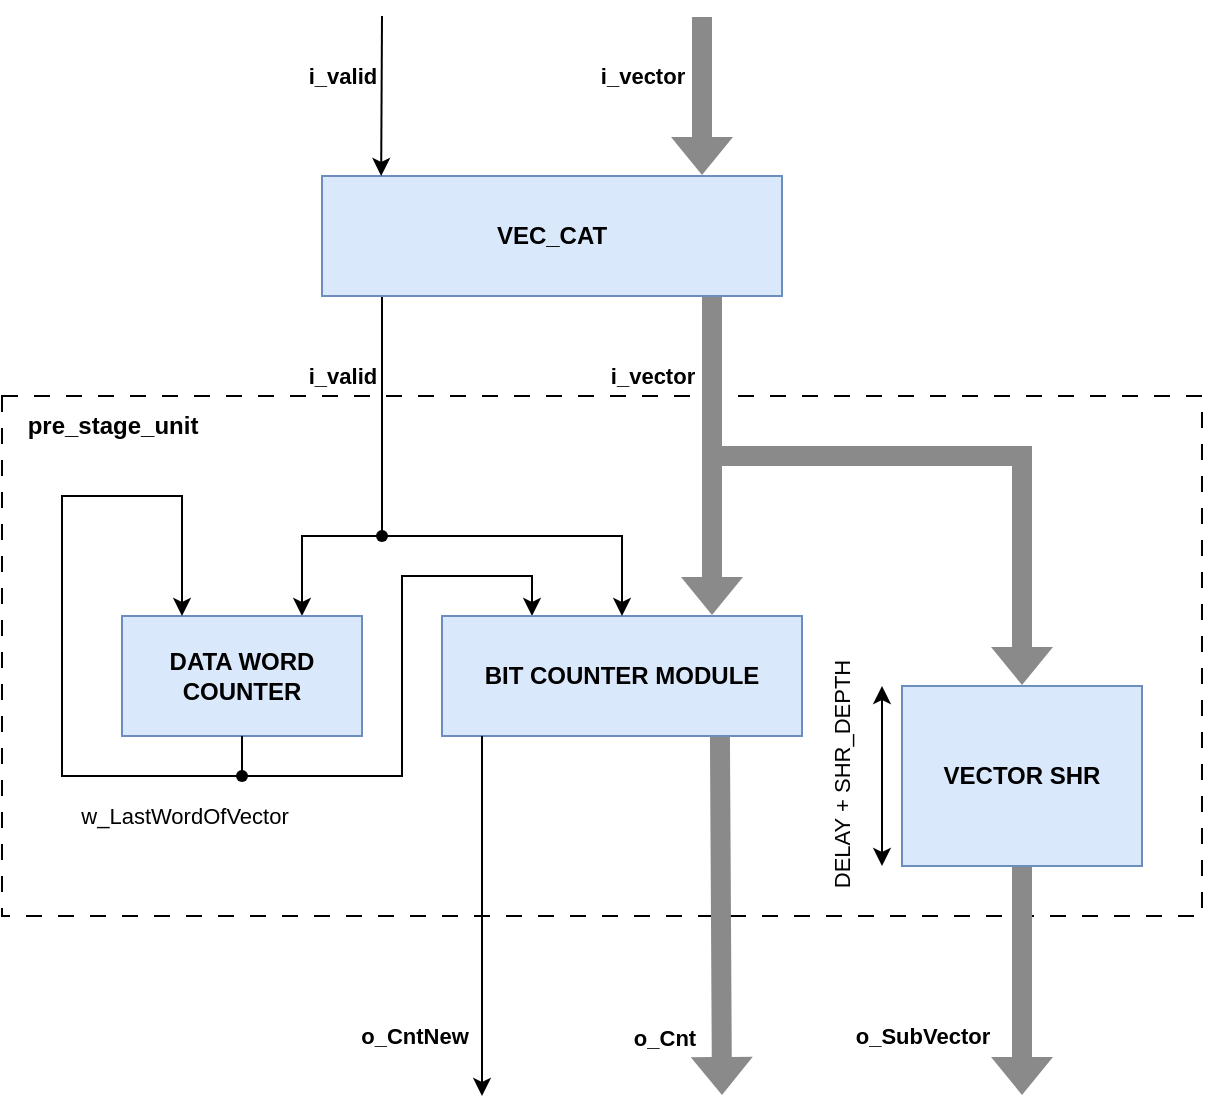 <mxfile version="21.2.8" type="device">
  <diagram id="ys3xKlb_GsDn074I-htH" name="pre_stage_unit">
    <mxGraphModel dx="780" dy="1728" grid="1" gridSize="10" guides="1" tooltips="1" connect="1" arrows="1" fold="1" page="1" pageScale="1" pageWidth="827" pageHeight="1169" math="0" shadow="0">
      <root>
        <mxCell id="0" />
        <mxCell id="1" parent="0" />
        <mxCell id="LoJj16agNr5JCMr-KZ_k-8" value="&lt;b&gt;pre_stage_unit&lt;/b&gt;" style="rounded=0;whiteSpace=wrap;html=1;dashed=1;dashPattern=8 8;" vertex="1" parent="1">
          <mxGeometry x="10" y="130" width="600" height="260" as="geometry" />
        </mxCell>
        <mxCell id="eJ2dMlPmiUjp7UvfucFv-2" value="" style="endArrow=classic;html=1;rounded=0;entryX=0.75;entryY=0;entryDx=0;entryDy=0;edgeStyle=orthogonalEdgeStyle;" parent="1" target="eJ2dMlPmiUjp7UvfucFv-7" edge="1">
          <mxGeometry width="50" height="50" relative="1" as="geometry">
            <mxPoint x="200" y="80" as="sourcePoint" />
            <mxPoint x="200" y="160" as="targetPoint" />
            <Array as="points">
              <mxPoint x="200" y="200" />
              <mxPoint x="160" y="200" />
            </Array>
          </mxGeometry>
        </mxCell>
        <mxCell id="eJ2dMlPmiUjp7UvfucFv-3" value="i_valid" style="edgeLabel;html=1;align=center;verticalAlign=middle;resizable=0;points=[];fontStyle=1" parent="eJ2dMlPmiUjp7UvfucFv-2" vertex="1" connectable="0">
          <mxGeometry x="-0.439" relative="1" as="geometry">
            <mxPoint x="-20" y="-16" as="offset" />
          </mxGeometry>
        </mxCell>
        <mxCell id="eJ2dMlPmiUjp7UvfucFv-4" value="" style="shape=flexArrow;endArrow=classic;html=1;rounded=0;fillColor=#8A8A8A;strokeColor=none;entryX=0.75;entryY=0;entryDx=0;entryDy=0;" parent="1" target="eJ2dMlPmiUjp7UvfucFv-14" edge="1">
          <mxGeometry width="50" height="50" relative="1" as="geometry">
            <mxPoint x="365" y="80" as="sourcePoint" />
            <mxPoint x="320" y="160" as="targetPoint" />
          </mxGeometry>
        </mxCell>
        <mxCell id="eJ2dMlPmiUjp7UvfucFv-6" value="i_vector" style="edgeLabel;html=1;align=center;verticalAlign=middle;resizable=0;points=[];fontStyle=1" parent="eJ2dMlPmiUjp7UvfucFv-4" vertex="1" connectable="0">
          <mxGeometry x="-0.206" y="-2" relative="1" as="geometry">
            <mxPoint x="-28" y="-24" as="offset" />
          </mxGeometry>
        </mxCell>
        <mxCell id="eJ2dMlPmiUjp7UvfucFv-7" value="DATA WORD COUNTER" style="rounded=0;whiteSpace=wrap;html=1;fontStyle=1;fillColor=#dae8fc;strokeColor=#6c8ebf;" parent="1" vertex="1">
          <mxGeometry x="70" y="240" width="120" height="60" as="geometry" />
        </mxCell>
        <mxCell id="eJ2dMlPmiUjp7UvfucFv-8" value="" style="endArrow=classic;html=1;rounded=0;exitX=0.5;exitY=1;exitDx=0;exitDy=0;entryX=0.25;entryY=0;entryDx=0;entryDy=0;" parent="1" source="eJ2dMlPmiUjp7UvfucFv-7" target="eJ2dMlPmiUjp7UvfucFv-7" edge="1">
          <mxGeometry width="50" height="50" relative="1" as="geometry">
            <mxPoint x="160" y="350" as="sourcePoint" />
            <mxPoint x="130" y="380" as="targetPoint" />
            <Array as="points">
              <mxPoint x="130" y="320" />
              <mxPoint x="90" y="320" />
              <mxPoint x="40" y="320" />
              <mxPoint x="40" y="180" />
              <mxPoint x="100" y="180" />
            </Array>
          </mxGeometry>
        </mxCell>
        <mxCell id="eJ2dMlPmiUjp7UvfucFv-9" value="w_LastWordOfVector" style="edgeLabel;html=1;align=center;verticalAlign=middle;resizable=0;points=[];fontStyle=0" parent="eJ2dMlPmiUjp7UvfucFv-8" vertex="1" connectable="0">
          <mxGeometry x="-0.467" y="3" relative="1" as="geometry">
            <mxPoint x="49" y="17" as="offset" />
          </mxGeometry>
        </mxCell>
        <mxCell id="eJ2dMlPmiUjp7UvfucFv-13" value="" style="endArrow=classic;html=1;rounded=0;entryX=0.25;entryY=0;entryDx=0;entryDy=0;" parent="1" source="eJ2dMlPmiUjp7UvfucFv-10" target="eJ2dMlPmiUjp7UvfucFv-14" edge="1">
          <mxGeometry width="50" height="50" relative="1" as="geometry">
            <mxPoint x="130" y="320" as="sourcePoint" />
            <mxPoint x="230" y="320" as="targetPoint" />
            <Array as="points">
              <mxPoint x="210" y="320" />
              <mxPoint x="210" y="220" />
              <mxPoint x="275" y="220" />
            </Array>
          </mxGeometry>
        </mxCell>
        <mxCell id="eJ2dMlPmiUjp7UvfucFv-14" value="BIT COUNTER MODULE" style="rounded=0;whiteSpace=wrap;html=1;fontStyle=1;fillColor=#dae8fc;strokeColor=#6c8ebf;" parent="1" vertex="1">
          <mxGeometry x="230" y="240" width="180" height="60" as="geometry" />
        </mxCell>
        <mxCell id="eJ2dMlPmiUjp7UvfucFv-16" value="" style="endArrow=classic;html=1;rounded=0;" parent="1" target="eJ2dMlPmiUjp7UvfucFv-10" edge="1">
          <mxGeometry width="50" height="50" relative="1" as="geometry">
            <mxPoint x="130" y="320" as="sourcePoint" />
            <mxPoint x="230" y="320" as="targetPoint" />
          </mxGeometry>
        </mxCell>
        <mxCell id="eJ2dMlPmiUjp7UvfucFv-10" value="" style="shape=waypoint;sketch=0;fillStyle=solid;size=6;pointerEvents=1;points=[];fillColor=none;resizable=0;rotatable=0;perimeter=centerPerimeter;snapToPoint=1;" parent="1" vertex="1">
          <mxGeometry x="120" y="310" width="20" height="20" as="geometry" />
        </mxCell>
        <mxCell id="eJ2dMlPmiUjp7UvfucFv-21" value="" style="endArrow=classic;html=1;rounded=0;entryX=0.5;entryY=0;entryDx=0;entryDy=0;" parent="1" source="eJ2dMlPmiUjp7UvfucFv-18" target="eJ2dMlPmiUjp7UvfucFv-14" edge="1">
          <mxGeometry width="50" height="50" relative="1" as="geometry">
            <mxPoint x="200" y="200" as="sourcePoint" />
            <mxPoint x="210" y="190" as="targetPoint" />
            <Array as="points">
              <mxPoint x="320" y="200" />
            </Array>
          </mxGeometry>
        </mxCell>
        <mxCell id="eJ2dMlPmiUjp7UvfucFv-22" value="" style="endArrow=classic;html=1;rounded=0;entryDx=0;entryDy=0;" parent="1" target="eJ2dMlPmiUjp7UvfucFv-18" edge="1">
          <mxGeometry width="50" height="50" relative="1" as="geometry">
            <mxPoint x="200" y="200" as="sourcePoint" />
            <mxPoint x="290" y="240" as="targetPoint" />
            <Array as="points" />
          </mxGeometry>
        </mxCell>
        <mxCell id="eJ2dMlPmiUjp7UvfucFv-18" value="" style="shape=waypoint;sketch=0;fillStyle=solid;size=6;pointerEvents=1;points=[];fillColor=none;resizable=0;rotatable=0;perimeter=centerPerimeter;snapToPoint=1;" parent="1" vertex="1">
          <mxGeometry x="190" y="190" width="20" height="20" as="geometry" />
        </mxCell>
        <mxCell id="eJ2dMlPmiUjp7UvfucFv-23" value="" style="shape=flexArrow;endArrow=classic;html=1;rounded=0;fillColor=#8A8A8A;strokeColor=none;entryX=0.5;entryY=0;entryDx=0;entryDy=0;" parent="1" target="eJ2dMlPmiUjp7UvfucFv-25" edge="1">
          <mxGeometry width="50" height="50" relative="1" as="geometry">
            <mxPoint x="360" y="160" as="sourcePoint" />
            <mxPoint x="440" y="280" as="targetPoint" />
            <Array as="points">
              <mxPoint x="520" y="160" />
            </Array>
          </mxGeometry>
        </mxCell>
        <mxCell id="eJ2dMlPmiUjp7UvfucFv-25" value="VECTOR SHR" style="rounded=0;whiteSpace=wrap;html=1;fontStyle=1;fillColor=#dae8fc;strokeColor=#6c8ebf;" parent="1" vertex="1">
          <mxGeometry x="460" y="275" width="120" height="90" as="geometry" />
        </mxCell>
        <mxCell id="eJ2dMlPmiUjp7UvfucFv-28" value="" style="shape=flexArrow;endArrow=classic;html=1;rounded=0;fillColor=#8A8A8A;strokeColor=none;exitX=0.772;exitY=0.998;exitDx=0;exitDy=0;exitPerimeter=0;" parent="1" source="eJ2dMlPmiUjp7UvfucFv-14" edge="1">
          <mxGeometry width="50" height="50" relative="1" as="geometry">
            <mxPoint x="365" y="430" as="sourcePoint" />
            <mxPoint x="370" y="480" as="targetPoint" />
            <Array as="points" />
          </mxGeometry>
        </mxCell>
        <mxCell id="eJ2dMlPmiUjp7UvfucFv-31" value="o_Cnt" style="edgeLabel;html=1;align=center;verticalAlign=middle;resizable=0;points=[];fontStyle=1" parent="eJ2dMlPmiUjp7UvfucFv-28" vertex="1" connectable="0">
          <mxGeometry x="-0.108" y="-3" relative="1" as="geometry">
            <mxPoint x="-26" y="70" as="offset" />
          </mxGeometry>
        </mxCell>
        <mxCell id="eJ2dMlPmiUjp7UvfucFv-30" value="" style="shape=flexArrow;endArrow=classic;html=1;rounded=0;fillColor=#8A8A8A;strokeColor=none;exitX=0.5;exitY=1;exitDx=0;exitDy=0;" parent="1" source="eJ2dMlPmiUjp7UvfucFv-25" edge="1">
          <mxGeometry width="50" height="50" relative="1" as="geometry">
            <mxPoint x="460" y="420" as="sourcePoint" />
            <mxPoint x="520" y="480" as="targetPoint" />
          </mxGeometry>
        </mxCell>
        <mxCell id="eJ2dMlPmiUjp7UvfucFv-32" value="o_SubVector" style="edgeLabel;html=1;align=center;verticalAlign=middle;resizable=0;points=[];fontStyle=1" parent="eJ2dMlPmiUjp7UvfucFv-30" vertex="1" connectable="0">
          <mxGeometry x="-0.318" relative="1" as="geometry">
            <mxPoint x="-50" y="46" as="offset" />
          </mxGeometry>
        </mxCell>
        <mxCell id="eJ2dMlPmiUjp7UvfucFv-33" value="" style="endArrow=classic;startArrow=classic;html=1;rounded=0;" parent="1" edge="1">
          <mxGeometry width="50" height="50" relative="1" as="geometry">
            <mxPoint x="450" y="365" as="sourcePoint" />
            <mxPoint x="450" y="275" as="targetPoint" />
          </mxGeometry>
        </mxCell>
        <mxCell id="eJ2dMlPmiUjp7UvfucFv-34" value="DELAY + SHR_DEPTH" style="edgeLabel;html=1;align=center;verticalAlign=middle;resizable=0;points=[];rotation=-90;" parent="eJ2dMlPmiUjp7UvfucFv-33" vertex="1" connectable="0">
          <mxGeometry x="0.298" y="-1" relative="1" as="geometry">
            <mxPoint x="-21" y="13" as="offset" />
          </mxGeometry>
        </mxCell>
        <mxCell id="eJ2dMlPmiUjp7UvfucFv-47" value="" style="endArrow=classic;html=1;rounded=0;" parent="1" edge="1">
          <mxGeometry width="50" height="50" relative="1" as="geometry">
            <mxPoint x="250" y="300" as="sourcePoint" />
            <mxPoint x="250" y="480" as="targetPoint" />
          </mxGeometry>
        </mxCell>
        <mxCell id="eJ2dMlPmiUjp7UvfucFv-48" value="o_CntNew" style="edgeLabel;html=1;align=center;verticalAlign=middle;resizable=0;points=[];fontStyle=1" parent="eJ2dMlPmiUjp7UvfucFv-47" vertex="1" connectable="0">
          <mxGeometry x="-0.423" y="1" relative="1" as="geometry">
            <mxPoint x="-35" y="98" as="offset" />
          </mxGeometry>
        </mxCell>
        <mxCell id="LoJj16agNr5JCMr-KZ_k-1" value="VEC_CAT" style="rounded=0;whiteSpace=wrap;html=1;fontStyle=1;fillColor=#dae8fc;strokeColor=#6c8ebf;" vertex="1" parent="1">
          <mxGeometry x="170" y="20" width="230" height="60" as="geometry" />
        </mxCell>
        <mxCell id="LoJj16agNr5JCMr-KZ_k-2" value="" style="shape=flexArrow;endArrow=classic;html=1;rounded=0;fillColor=#8A8A8A;strokeColor=none;entryX=0.75;entryY=0;entryDx=0;entryDy=0;" edge="1" parent="1">
          <mxGeometry width="50" height="50" relative="1" as="geometry">
            <mxPoint x="360" y="-60" as="sourcePoint" />
            <mxPoint x="360" y="20" as="targetPoint" />
          </mxGeometry>
        </mxCell>
        <mxCell id="LoJj16agNr5JCMr-KZ_k-3" value="i_vector" style="edgeLabel;html=1;align=center;verticalAlign=middle;resizable=0;points=[];fontStyle=1" vertex="1" connectable="0" parent="LoJj16agNr5JCMr-KZ_k-2">
          <mxGeometry x="-0.206" y="-2" relative="1" as="geometry">
            <mxPoint x="-28" y="-2" as="offset" />
          </mxGeometry>
        </mxCell>
        <mxCell id="LoJj16agNr5JCMr-KZ_k-6" value="" style="endArrow=classic;html=1;rounded=0;" edge="1" parent="1">
          <mxGeometry width="50" height="50" relative="1" as="geometry">
            <mxPoint x="200" y="-60" as="sourcePoint" />
            <mxPoint x="199.58" y="20" as="targetPoint" />
          </mxGeometry>
        </mxCell>
        <mxCell id="LoJj16agNr5JCMr-KZ_k-7" value="i_valid" style="edgeLabel;html=1;align=center;verticalAlign=middle;resizable=0;points=[];fontStyle=1" vertex="1" connectable="0" parent="LoJj16agNr5JCMr-KZ_k-6">
          <mxGeometry x="-0.423" y="1" relative="1" as="geometry">
            <mxPoint x="-21" y="7" as="offset" />
          </mxGeometry>
        </mxCell>
        <mxCell id="LoJj16agNr5JCMr-KZ_k-9" value="&lt;b&gt;pre_stage_unit&lt;/b&gt;" style="text;html=1;align=center;verticalAlign=middle;resizable=0;points=[];autosize=1;strokeColor=none;fillColor=none;" vertex="1" parent="1">
          <mxGeometry x="10" y="130" width="110" height="30" as="geometry" />
        </mxCell>
      </root>
    </mxGraphModel>
  </diagram>
</mxfile>
